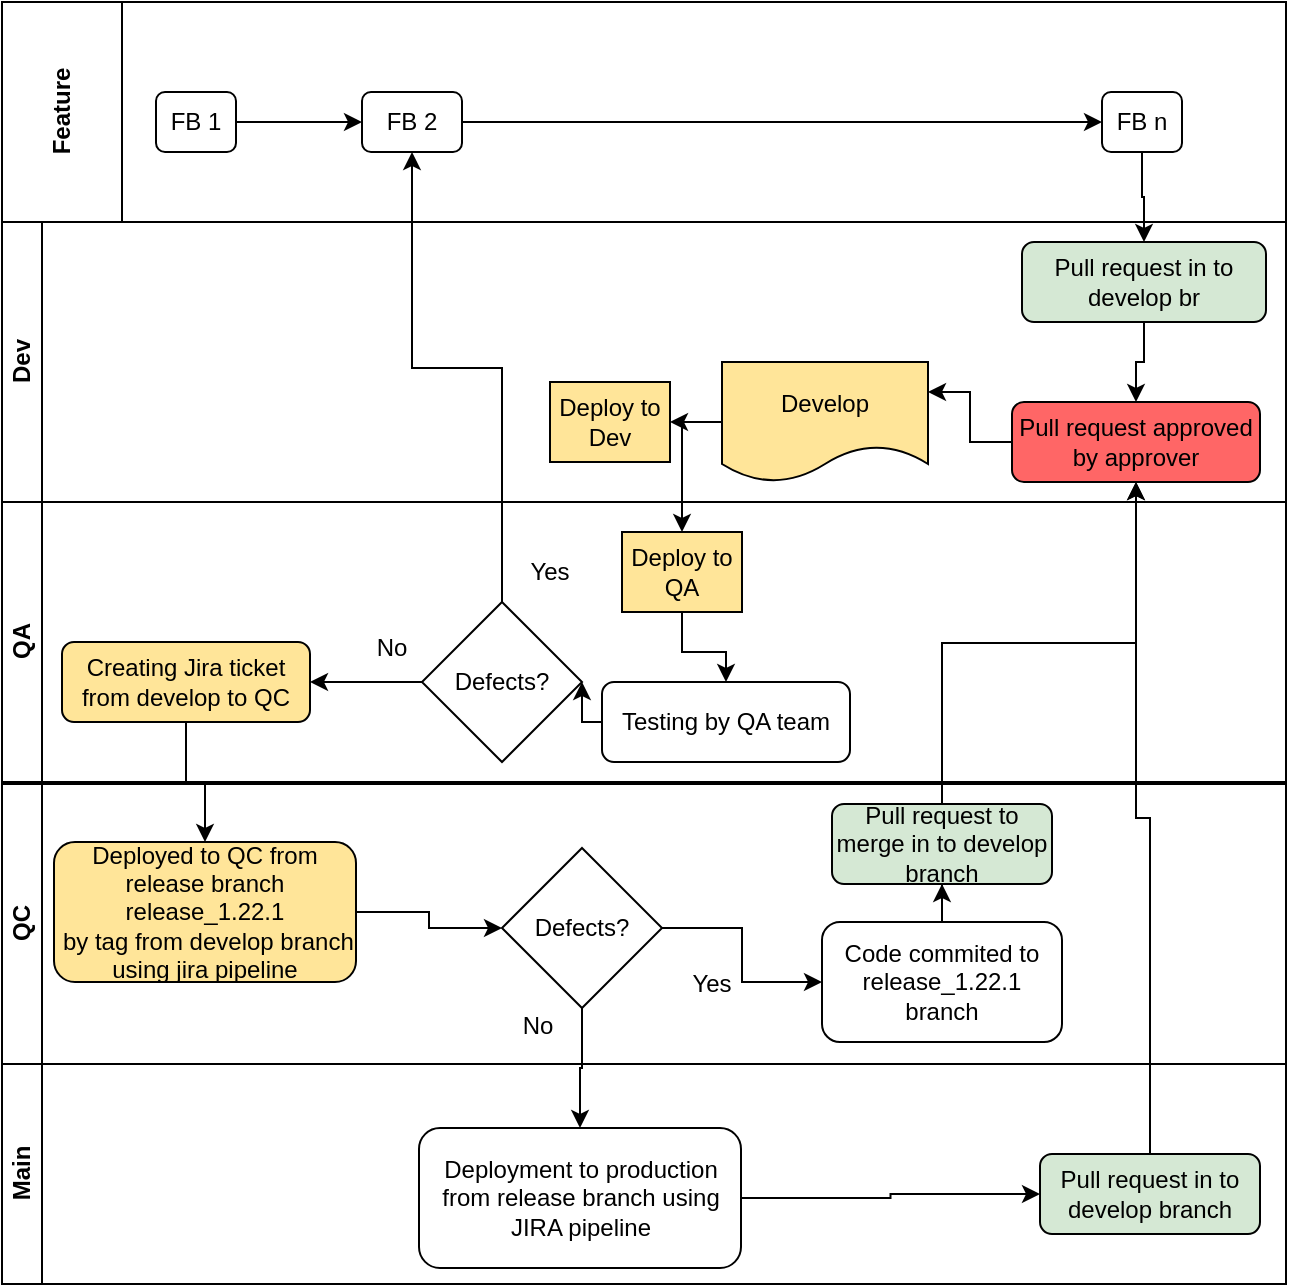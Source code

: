 <mxfile version="16.4.8" type="github">
  <diagram id="prtHgNgQTEPvFCAcTncT" name="Page-1">
    <mxGraphModel dx="1022" dy="436" grid="1" gridSize="10" guides="1" tooltips="1" connect="1" arrows="1" fold="1" page="1" pageScale="1" pageWidth="827" pageHeight="1169" math="0" shadow="0">
      <root>
        <mxCell id="0" />
        <mxCell id="1" parent="0" />
        <mxCell id="e6RM8zcjZl27dZEvu9x_-43" value="QA" style="swimlane;html=1;startSize=20;horizontal=0;" parent="1" vertex="1">
          <mxGeometry x="140" y="570" width="642" height="140" as="geometry" />
        </mxCell>
        <mxCell id="Ze_zquSllx-PzFtZsT5g-13" style="edgeStyle=orthogonalEdgeStyle;rounded=0;orthogonalLoop=1;jettySize=auto;html=1;exitX=0;exitY=0.5;exitDx=0;exitDy=0;entryX=1;entryY=0.5;entryDx=0;entryDy=0;" edge="1" parent="e6RM8zcjZl27dZEvu9x_-43" source="e6RM8zcjZl27dZEvu9x_-50" target="Ze_zquSllx-PzFtZsT5g-9">
          <mxGeometry relative="1" as="geometry" />
        </mxCell>
        <mxCell id="e6RM8zcjZl27dZEvu9x_-50" value="Testing by QA team" style="rounded=1;whiteSpace=wrap;html=1;" parent="e6RM8zcjZl27dZEvu9x_-43" vertex="1">
          <mxGeometry x="300" y="90" width="124" height="40" as="geometry" />
        </mxCell>
        <mxCell id="e6RM8zcjZl27dZEvu9x_-51" value="Creating Jira ticket from develop to QC" style="rounded=1;whiteSpace=wrap;html=1;fillColor=#FFE599;" parent="e6RM8zcjZl27dZEvu9x_-43" vertex="1">
          <mxGeometry x="30" y="70" width="124" height="40" as="geometry" />
        </mxCell>
        <mxCell id="Ze_zquSllx-PzFtZsT5g-11" style="edgeStyle=orthogonalEdgeStyle;rounded=0;orthogonalLoop=1;jettySize=auto;html=1;exitX=0;exitY=0.5;exitDx=0;exitDy=0;entryX=1;entryY=0.5;entryDx=0;entryDy=0;" edge="1" parent="e6RM8zcjZl27dZEvu9x_-43" source="Ze_zquSllx-PzFtZsT5g-9" target="e6RM8zcjZl27dZEvu9x_-51">
          <mxGeometry relative="1" as="geometry" />
        </mxCell>
        <mxCell id="Ze_zquSllx-PzFtZsT5g-9" value="Defects?" style="rhombus;whiteSpace=wrap;html=1;" vertex="1" parent="e6RM8zcjZl27dZEvu9x_-43">
          <mxGeometry x="210" y="50" width="80" height="80" as="geometry" />
        </mxCell>
        <mxCell id="Ze_zquSllx-PzFtZsT5g-14" value="No" style="text;html=1;strokeColor=none;fillColor=none;align=center;verticalAlign=middle;whiteSpace=wrap;rounded=0;" vertex="1" parent="e6RM8zcjZl27dZEvu9x_-43">
          <mxGeometry x="180" y="65" width="30" height="15" as="geometry" />
        </mxCell>
        <mxCell id="Ze_zquSllx-PzFtZsT5g-15" value="Yes" style="text;html=1;strokeColor=none;fillColor=none;align=center;verticalAlign=middle;whiteSpace=wrap;rounded=0;" vertex="1" parent="e6RM8zcjZl27dZEvu9x_-43">
          <mxGeometry x="254" y="24.5" width="40" height="20" as="geometry" />
        </mxCell>
        <mxCell id="Ze_zquSllx-PzFtZsT5g-27" style="edgeStyle=orthogonalEdgeStyle;rounded=0;orthogonalLoop=1;jettySize=auto;html=1;exitX=0.5;exitY=1;exitDx=0;exitDy=0;entryX=0.5;entryY=0;entryDx=0;entryDy=0;" edge="1" parent="e6RM8zcjZl27dZEvu9x_-43" source="Ze_zquSllx-PzFtZsT5g-23" target="e6RM8zcjZl27dZEvu9x_-50">
          <mxGeometry relative="1" as="geometry" />
        </mxCell>
        <mxCell id="Ze_zquSllx-PzFtZsT5g-23" value="Deploy to QA" style="rounded=0;whiteSpace=wrap;html=1;fillColor=#FFE599;" vertex="1" parent="e6RM8zcjZl27dZEvu9x_-43">
          <mxGeometry x="310" y="15" width="60" height="40" as="geometry" />
        </mxCell>
        <mxCell id="e6RM8zcjZl27dZEvu9x_-45" value="Dev" style="swimlane;html=1;startSize=20;horizontal=0;" parent="1" vertex="1">
          <mxGeometry x="140" y="430" width="642" height="140" as="geometry" />
        </mxCell>
        <mxCell id="e6RM8zcjZl27dZEvu9x_-46" value="" style="edgeStyle=orthogonalEdgeStyle;rounded=0;orthogonalLoop=1;jettySize=auto;html=1;" parent="e6RM8zcjZl27dZEvu9x_-45" source="e6RM8zcjZl27dZEvu9x_-47" target="e6RM8zcjZl27dZEvu9x_-49" edge="1">
          <mxGeometry relative="1" as="geometry" />
        </mxCell>
        <mxCell id="e6RM8zcjZl27dZEvu9x_-47" value="Pull request in to develop br" style="rounded=1;whiteSpace=wrap;html=1;fillColor=#D5E8D4;" parent="e6RM8zcjZl27dZEvu9x_-45" vertex="1">
          <mxGeometry x="510" y="10" width="122" height="40" as="geometry" />
        </mxCell>
        <mxCell id="Ze_zquSllx-PzFtZsT5g-24" style="edgeStyle=orthogonalEdgeStyle;rounded=0;orthogonalLoop=1;jettySize=auto;html=1;exitX=0;exitY=0.5;exitDx=0;exitDy=0;entryX=1;entryY=0.25;entryDx=0;entryDy=0;" edge="1" parent="e6RM8zcjZl27dZEvu9x_-45" source="e6RM8zcjZl27dZEvu9x_-49" target="Ze_zquSllx-PzFtZsT5g-17">
          <mxGeometry relative="1" as="geometry" />
        </mxCell>
        <mxCell id="e6RM8zcjZl27dZEvu9x_-49" value="Pull request approved by approver" style="rounded=1;whiteSpace=wrap;html=1;fillColor=#FF6666;" parent="e6RM8zcjZl27dZEvu9x_-45" vertex="1">
          <mxGeometry x="505" y="90" width="124" height="40" as="geometry" />
        </mxCell>
        <mxCell id="Ze_zquSllx-PzFtZsT5g-28" style="edgeStyle=orthogonalEdgeStyle;rounded=0;orthogonalLoop=1;jettySize=auto;html=1;exitX=0;exitY=0.5;exitDx=0;exitDy=0;" edge="1" parent="e6RM8zcjZl27dZEvu9x_-45" source="Ze_zquSllx-PzFtZsT5g-17" target="Ze_zquSllx-PzFtZsT5g-22">
          <mxGeometry relative="1" as="geometry" />
        </mxCell>
        <mxCell id="Ze_zquSllx-PzFtZsT5g-17" value="Develop" style="shape=document;whiteSpace=wrap;html=1;boundedLbl=1;fillColor=#FFE599;" vertex="1" parent="e6RM8zcjZl27dZEvu9x_-45">
          <mxGeometry x="360" y="70" width="103" height="60" as="geometry" />
        </mxCell>
        <mxCell id="Ze_zquSllx-PzFtZsT5g-22" value="Deploy to Dev" style="rounded=0;whiteSpace=wrap;html=1;fillColor=#FFE599;" vertex="1" parent="e6RM8zcjZl27dZEvu9x_-45">
          <mxGeometry x="274" y="80" width="60" height="40" as="geometry" />
        </mxCell>
        <mxCell id="e6RM8zcjZl27dZEvu9x_-55" value="Feature" style="swimlane;html=1;startSize=60;horizontal=0;" parent="1" vertex="1">
          <mxGeometry x="140" y="320" width="642" height="110" as="geometry">
            <mxRectangle x="140" y="320" width="30" height="120" as="alternateBounds" />
          </mxGeometry>
        </mxCell>
        <mxCell id="e6RM8zcjZl27dZEvu9x_-56" value="" style="edgeStyle=orthogonalEdgeStyle;rounded=0;orthogonalLoop=1;jettySize=auto;html=1;" parent="e6RM8zcjZl27dZEvu9x_-55" source="e6RM8zcjZl27dZEvu9x_-57" target="e6RM8zcjZl27dZEvu9x_-59" edge="1">
          <mxGeometry relative="1" as="geometry" />
        </mxCell>
        <mxCell id="e6RM8zcjZl27dZEvu9x_-57" value="FB 1" style="rounded=1;whiteSpace=wrap;html=1;" parent="e6RM8zcjZl27dZEvu9x_-55" vertex="1">
          <mxGeometry x="77" y="45" width="40" height="30" as="geometry" />
        </mxCell>
        <mxCell id="e6RM8zcjZl27dZEvu9x_-58" style="edgeStyle=orthogonalEdgeStyle;rounded=0;orthogonalLoop=1;jettySize=auto;html=1;entryX=0;entryY=0.5;entryDx=0;entryDy=0;" parent="e6RM8zcjZl27dZEvu9x_-55" source="e6RM8zcjZl27dZEvu9x_-59" target="e6RM8zcjZl27dZEvu9x_-60" edge="1">
          <mxGeometry relative="1" as="geometry" />
        </mxCell>
        <mxCell id="e6RM8zcjZl27dZEvu9x_-59" value="FB 2" style="rounded=1;whiteSpace=wrap;html=1;" parent="e6RM8zcjZl27dZEvu9x_-55" vertex="1">
          <mxGeometry x="180" y="45" width="50" height="30" as="geometry" />
        </mxCell>
        <mxCell id="e6RM8zcjZl27dZEvu9x_-60" value="FB n" style="rounded=1;whiteSpace=wrap;html=1;" parent="e6RM8zcjZl27dZEvu9x_-55" vertex="1">
          <mxGeometry x="550" y="45" width="40" height="30" as="geometry" />
        </mxCell>
        <mxCell id="e6RM8zcjZl27dZEvu9x_-61" value="" style="edgeStyle=orthogonalEdgeStyle;rounded=0;orthogonalLoop=1;jettySize=auto;html=1;" parent="1" source="e6RM8zcjZl27dZEvu9x_-60" target="e6RM8zcjZl27dZEvu9x_-47" edge="1">
          <mxGeometry relative="1" as="geometry" />
        </mxCell>
        <mxCell id="e6RM8zcjZl27dZEvu9x_-62" value="QC" style="swimlane;html=1;startSize=20;horizontal=0;" parent="1" vertex="1">
          <mxGeometry x="140" y="711" width="642" height="140" as="geometry" />
        </mxCell>
        <mxCell id="Ze_zquSllx-PzFtZsT5g-2" style="edgeStyle=orthogonalEdgeStyle;rounded=0;orthogonalLoop=1;jettySize=auto;html=1;exitX=1;exitY=0.5;exitDx=0;exitDy=0;entryX=0;entryY=0.5;entryDx=0;entryDy=0;" edge="1" parent="e6RM8zcjZl27dZEvu9x_-62" source="e6RM8zcjZl27dZEvu9x_-63" target="e6RM8zcjZl27dZEvu9x_-68">
          <mxGeometry relative="1" as="geometry" />
        </mxCell>
        <mxCell id="e6RM8zcjZl27dZEvu9x_-63" value="Deployed to QC from release branch release_1.22.1&lt;br&gt;&amp;nbsp;by tag from develop branch using jira pipeline" style="rounded=1;whiteSpace=wrap;html=1;fillColor=#FFE599;" parent="e6RM8zcjZl27dZEvu9x_-62" vertex="1">
          <mxGeometry x="26" y="29" width="151" height="70" as="geometry" />
        </mxCell>
        <mxCell id="Ze_zquSllx-PzFtZsT5g-4" style="edgeStyle=orthogonalEdgeStyle;rounded=0;orthogonalLoop=1;jettySize=auto;html=1;exitX=1;exitY=0.5;exitDx=0;exitDy=0;entryX=0;entryY=0.5;entryDx=0;entryDy=0;" edge="1" parent="e6RM8zcjZl27dZEvu9x_-62" source="e6RM8zcjZl27dZEvu9x_-68" target="Ze_zquSllx-PzFtZsT5g-3">
          <mxGeometry relative="1" as="geometry" />
        </mxCell>
        <mxCell id="e6RM8zcjZl27dZEvu9x_-68" value="Defects?" style="rhombus;whiteSpace=wrap;html=1;" parent="e6RM8zcjZl27dZEvu9x_-62" vertex="1">
          <mxGeometry x="250" y="32" width="80" height="80" as="geometry" />
        </mxCell>
        <mxCell id="Ze_zquSllx-PzFtZsT5g-1" value="No" style="text;html=1;strokeColor=none;fillColor=none;align=center;verticalAlign=middle;whiteSpace=wrap;rounded=0;" vertex="1" parent="e6RM8zcjZl27dZEvu9x_-62">
          <mxGeometry x="248" y="111" width="40" height="20" as="geometry" />
        </mxCell>
        <mxCell id="Ze_zquSllx-PzFtZsT5g-7" value="" style="edgeStyle=orthogonalEdgeStyle;rounded=0;orthogonalLoop=1;jettySize=auto;html=1;" edge="1" parent="e6RM8zcjZl27dZEvu9x_-62" source="Ze_zquSllx-PzFtZsT5g-3" target="Ze_zquSllx-PzFtZsT5g-6">
          <mxGeometry relative="1" as="geometry" />
        </mxCell>
        <mxCell id="Ze_zquSllx-PzFtZsT5g-3" value="Code commited to release_1.22.1 branch" style="rounded=1;whiteSpace=wrap;html=1;" vertex="1" parent="e6RM8zcjZl27dZEvu9x_-62">
          <mxGeometry x="410" y="69" width="120" height="60" as="geometry" />
        </mxCell>
        <mxCell id="Ze_zquSllx-PzFtZsT5g-5" value="Yes" style="text;html=1;strokeColor=none;fillColor=none;align=center;verticalAlign=middle;whiteSpace=wrap;rounded=0;" vertex="1" parent="e6RM8zcjZl27dZEvu9x_-62">
          <mxGeometry x="330" y="90" width="50" height="20" as="geometry" />
        </mxCell>
        <mxCell id="Ze_zquSllx-PzFtZsT5g-6" value="Pull request to merge in to develop branch" style="rounded=1;whiteSpace=wrap;html=1;fillColor=#D5E8D4;" vertex="1" parent="e6RM8zcjZl27dZEvu9x_-62">
          <mxGeometry x="415" y="10" width="110" height="40" as="geometry" />
        </mxCell>
        <mxCell id="e6RM8zcjZl27dZEvu9x_-66" value="Main" style="swimlane;html=1;startSize=20;horizontal=0;" parent="1" vertex="1">
          <mxGeometry x="140" y="851" width="642" height="110" as="geometry" />
        </mxCell>
        <mxCell id="e6RM8zcjZl27dZEvu9x_-70" value="" style="edgeStyle=orthogonalEdgeStyle;rounded=0;orthogonalLoop=1;jettySize=auto;html=1;" parent="e6RM8zcjZl27dZEvu9x_-66" source="e6RM8zcjZl27dZEvu9x_-67" target="e6RM8zcjZl27dZEvu9x_-69" edge="1">
          <mxGeometry relative="1" as="geometry" />
        </mxCell>
        <mxCell id="e6RM8zcjZl27dZEvu9x_-67" value="Deployment to production from release branch using JIRA pipeline" style="rounded=1;whiteSpace=wrap;html=1;" parent="e6RM8zcjZl27dZEvu9x_-66" vertex="1">
          <mxGeometry x="208.5" y="32" width="161" height="70" as="geometry" />
        </mxCell>
        <mxCell id="e6RM8zcjZl27dZEvu9x_-69" value="Pull request in to develop branch" style="rounded=1;whiteSpace=wrap;html=1;fillColor=#D5E8D4;" parent="e6RM8zcjZl27dZEvu9x_-66" vertex="1">
          <mxGeometry x="519" y="45" width="110" height="40" as="geometry" />
        </mxCell>
        <mxCell id="e6RM8zcjZl27dZEvu9x_-72" style="edgeStyle=orthogonalEdgeStyle;rounded=0;orthogonalLoop=1;jettySize=auto;html=1;" parent="1" source="e6RM8zcjZl27dZEvu9x_-69" target="e6RM8zcjZl27dZEvu9x_-49" edge="1">
          <mxGeometry relative="1" as="geometry" />
        </mxCell>
        <mxCell id="e6RM8zcjZl27dZEvu9x_-77" style="edgeStyle=orthogonalEdgeStyle;rounded=0;orthogonalLoop=1;jettySize=auto;html=1;" parent="1" source="e6RM8zcjZl27dZEvu9x_-68" target="e6RM8zcjZl27dZEvu9x_-67" edge="1">
          <mxGeometry relative="1" as="geometry" />
        </mxCell>
        <mxCell id="e6RM8zcjZl27dZEvu9x_-74" value="" style="edgeStyle=orthogonalEdgeStyle;rounded=0;orthogonalLoop=1;jettySize=auto;html=1;entryX=0.5;entryY=0;entryDx=0;entryDy=0;" parent="1" source="e6RM8zcjZl27dZEvu9x_-51" target="e6RM8zcjZl27dZEvu9x_-63" edge="1">
          <mxGeometry relative="1" as="geometry">
            <mxPoint x="402" y="680" as="targetPoint" />
          </mxGeometry>
        </mxCell>
        <mxCell id="Ze_zquSllx-PzFtZsT5g-8" style="edgeStyle=orthogonalEdgeStyle;rounded=0;orthogonalLoop=1;jettySize=auto;html=1;exitX=0.5;exitY=0;exitDx=0;exitDy=0;" edge="1" parent="1" source="Ze_zquSllx-PzFtZsT5g-6" target="e6RM8zcjZl27dZEvu9x_-49">
          <mxGeometry relative="1" as="geometry" />
        </mxCell>
        <mxCell id="Ze_zquSllx-PzFtZsT5g-12" style="edgeStyle=orthogonalEdgeStyle;rounded=0;orthogonalLoop=1;jettySize=auto;html=1;exitX=0.5;exitY=0;exitDx=0;exitDy=0;entryX=0.5;entryY=1;entryDx=0;entryDy=0;" edge="1" parent="1" source="Ze_zquSllx-PzFtZsT5g-9" target="e6RM8zcjZl27dZEvu9x_-59">
          <mxGeometry relative="1" as="geometry">
            <Array as="points">
              <mxPoint x="390" y="503" />
              <mxPoint x="345" y="503" />
            </Array>
          </mxGeometry>
        </mxCell>
        <mxCell id="Ze_zquSllx-PzFtZsT5g-29" style="edgeStyle=orthogonalEdgeStyle;rounded=0;orthogonalLoop=1;jettySize=auto;html=1;exitX=0;exitY=0.5;exitDx=0;exitDy=0;entryX=0.5;entryY=0;entryDx=0;entryDy=0;" edge="1" parent="1" source="Ze_zquSllx-PzFtZsT5g-17" target="Ze_zquSllx-PzFtZsT5g-23">
          <mxGeometry relative="1" as="geometry" />
        </mxCell>
      </root>
    </mxGraphModel>
  </diagram>
</mxfile>
